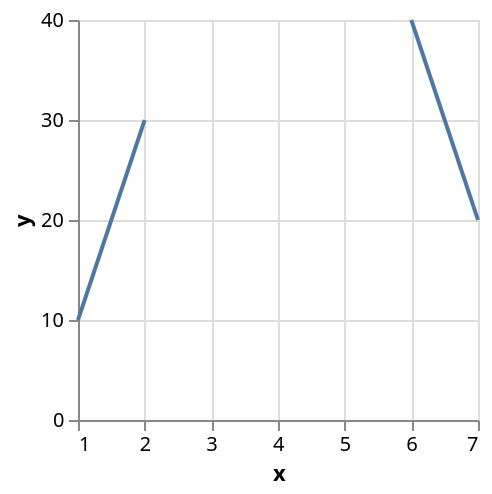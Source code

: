 {
  "$schema": "https://vega.github.io/schema/vega-lite/v3.json",
  "data": {
    "values": [
      {
        "x": 1,
        "y": 10
      },
      {
        "x": 2,
        "y": 30
      },
      {
        "x": 3,
        "y": null
      },
      {
        "x": 4,
        "y": 15
      },
      {
        "x": 5,
        "y": null
      },
      {
        "x": 6,
        "y": 40
      },
      {
        "x": 7,
        "y": 20
      }
    ]
  },
  "mark": "line",
  "encoding": {
    "x": {"field": "x", "type": "quantitative"},
    "y": {"field": "y", "type": "quantitative"}
  }
}
